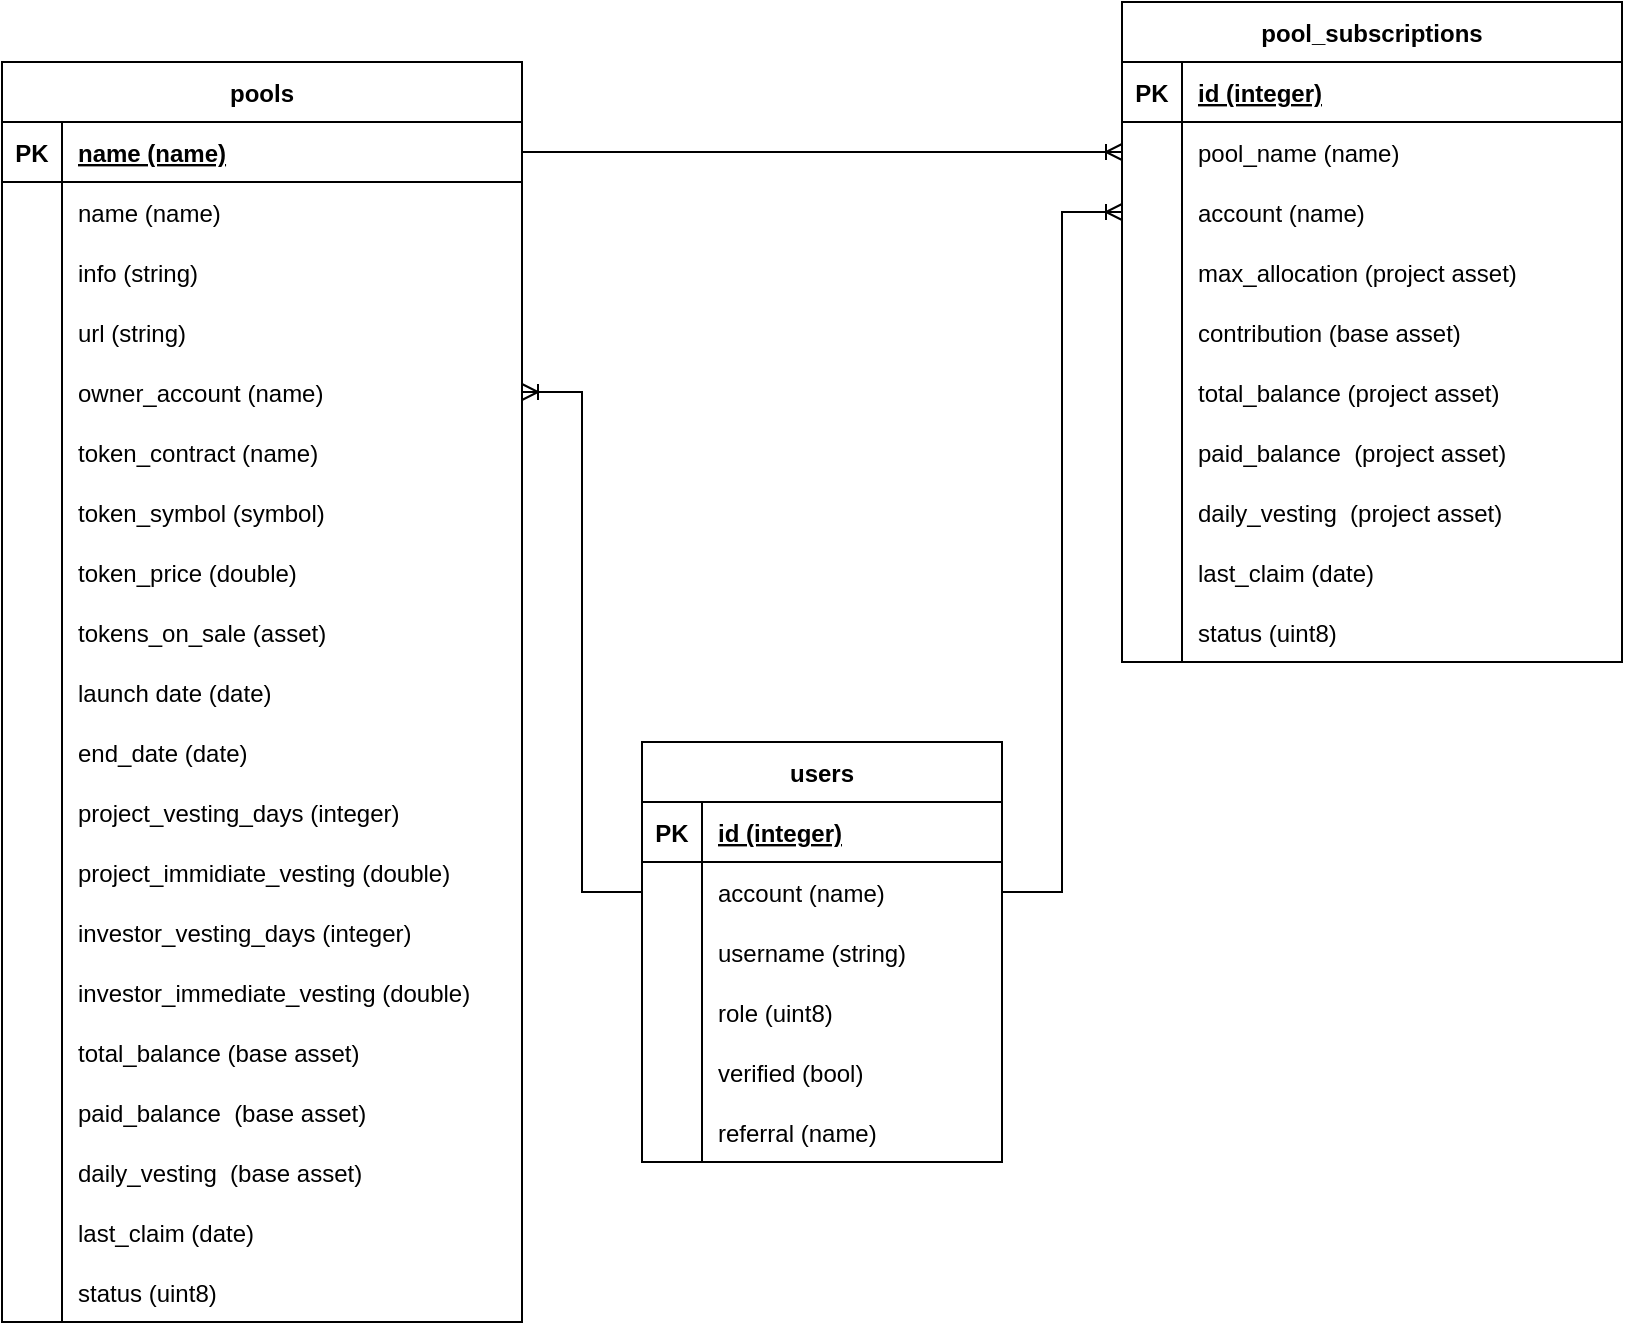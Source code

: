 <mxfile version="16.5.1" type="device" pages="2"><diagram id="4JvLMfYBj6EK_X56JAOy" name="Page-1"><mxGraphModel dx="1106" dy="822" grid="1" gridSize="10" guides="1" tooltips="1" connect="1" arrows="1" fold="1" page="1" pageScale="1" pageWidth="850" pageHeight="1100" math="0" shadow="0"><root><mxCell id="0"/><mxCell id="1" parent="0"/><mxCell id="4SvIs6GXkJcgNR5XLopr-1" value="pools" style="shape=table;startSize=30;container=1;collapsible=1;childLayout=tableLayout;fixedRows=1;rowLines=0;fontStyle=1;align=center;resizeLast=1;" parent="1" vertex="1"><mxGeometry x="70" y="150" width="260" height="630" as="geometry"/></mxCell><mxCell id="4SvIs6GXkJcgNR5XLopr-2" value="" style="shape=partialRectangle;collapsible=0;dropTarget=0;pointerEvents=0;fillColor=none;top=0;left=0;bottom=1;right=0;points=[[0,0.5],[1,0.5]];portConstraint=eastwest;" parent="4SvIs6GXkJcgNR5XLopr-1" vertex="1"><mxGeometry y="30" width="260" height="30" as="geometry"/></mxCell><mxCell id="4SvIs6GXkJcgNR5XLopr-3" value="PK" style="shape=partialRectangle;connectable=0;fillColor=none;top=0;left=0;bottom=0;right=0;fontStyle=1;overflow=hidden;" parent="4SvIs6GXkJcgNR5XLopr-2" vertex="1"><mxGeometry width="30" height="30" as="geometry"><mxRectangle width="30" height="30" as="alternateBounds"/></mxGeometry></mxCell><mxCell id="4SvIs6GXkJcgNR5XLopr-4" value="name (name)" style="shape=partialRectangle;connectable=0;fillColor=none;top=0;left=0;bottom=0;right=0;align=left;spacingLeft=6;fontStyle=5;overflow=hidden;" parent="4SvIs6GXkJcgNR5XLopr-2" vertex="1"><mxGeometry x="30" width="230" height="30" as="geometry"><mxRectangle width="230" height="30" as="alternateBounds"/></mxGeometry></mxCell><mxCell id="4SvIs6GXkJcgNR5XLopr-5" value="" style="shape=partialRectangle;collapsible=0;dropTarget=0;pointerEvents=0;fillColor=none;top=0;left=0;bottom=0;right=0;points=[[0,0.5],[1,0.5]];portConstraint=eastwest;" parent="4SvIs6GXkJcgNR5XLopr-1" vertex="1"><mxGeometry y="60" width="260" height="30" as="geometry"/></mxCell><mxCell id="4SvIs6GXkJcgNR5XLopr-6" value="" style="shape=partialRectangle;connectable=0;fillColor=none;top=0;left=0;bottom=0;right=0;editable=1;overflow=hidden;" parent="4SvIs6GXkJcgNR5XLopr-5" vertex="1"><mxGeometry width="30" height="30" as="geometry"><mxRectangle width="30" height="30" as="alternateBounds"/></mxGeometry></mxCell><mxCell id="4SvIs6GXkJcgNR5XLopr-7" value="name (name)" style="shape=partialRectangle;connectable=0;fillColor=none;top=0;left=0;bottom=0;right=0;align=left;spacingLeft=6;overflow=hidden;" parent="4SvIs6GXkJcgNR5XLopr-5" vertex="1"><mxGeometry x="30" width="230" height="30" as="geometry"><mxRectangle width="230" height="30" as="alternateBounds"/></mxGeometry></mxCell><mxCell id="NuBgTA0lr8AL1-SPZayk-66" style="shape=partialRectangle;collapsible=0;dropTarget=0;pointerEvents=0;fillColor=none;top=0;left=0;bottom=0;right=0;points=[[0,0.5],[1,0.5]];portConstraint=eastwest;" parent="4SvIs6GXkJcgNR5XLopr-1" vertex="1"><mxGeometry y="90" width="260" height="30" as="geometry"/></mxCell><mxCell id="NuBgTA0lr8AL1-SPZayk-67" style="shape=partialRectangle;connectable=0;fillColor=none;top=0;left=0;bottom=0;right=0;editable=1;overflow=hidden;" parent="NuBgTA0lr8AL1-SPZayk-66" vertex="1"><mxGeometry width="30" height="30" as="geometry"><mxRectangle width="30" height="30" as="alternateBounds"/></mxGeometry></mxCell><mxCell id="NuBgTA0lr8AL1-SPZayk-68" value="info (string)" style="shape=partialRectangle;connectable=0;fillColor=none;top=0;left=0;bottom=0;right=0;align=left;spacingLeft=6;overflow=hidden;" parent="NuBgTA0lr8AL1-SPZayk-66" vertex="1"><mxGeometry x="30" width="230" height="30" as="geometry"><mxRectangle width="230" height="30" as="alternateBounds"/></mxGeometry></mxCell><mxCell id="NuBgTA0lr8AL1-SPZayk-69" style="shape=partialRectangle;collapsible=0;dropTarget=0;pointerEvents=0;fillColor=none;top=0;left=0;bottom=0;right=0;points=[[0,0.5],[1,0.5]];portConstraint=eastwest;" parent="4SvIs6GXkJcgNR5XLopr-1" vertex="1"><mxGeometry y="120" width="260" height="30" as="geometry"/></mxCell><mxCell id="NuBgTA0lr8AL1-SPZayk-70" style="shape=partialRectangle;connectable=0;fillColor=none;top=0;left=0;bottom=0;right=0;editable=1;overflow=hidden;" parent="NuBgTA0lr8AL1-SPZayk-69" vertex="1"><mxGeometry width="30" height="30" as="geometry"><mxRectangle width="30" height="30" as="alternateBounds"/></mxGeometry></mxCell><mxCell id="NuBgTA0lr8AL1-SPZayk-71" value="url (string)" style="shape=partialRectangle;connectable=0;fillColor=none;top=0;left=0;bottom=0;right=0;align=left;spacingLeft=6;overflow=hidden;" parent="NuBgTA0lr8AL1-SPZayk-69" vertex="1"><mxGeometry x="30" width="230" height="30" as="geometry"><mxRectangle width="230" height="30" as="alternateBounds"/></mxGeometry></mxCell><mxCell id="NVyJmd1JMAD1t8YzEhHi-1" value="" style="shape=partialRectangle;collapsible=0;dropTarget=0;pointerEvents=0;fillColor=none;top=0;left=0;bottom=0;right=0;points=[[0,0.5],[1,0.5]];portConstraint=eastwest;" parent="4SvIs6GXkJcgNR5XLopr-1" vertex="1"><mxGeometry y="150" width="260" height="30" as="geometry"/></mxCell><mxCell id="NVyJmd1JMAD1t8YzEhHi-2" value="" style="shape=partialRectangle;connectable=0;fillColor=none;top=0;left=0;bottom=0;right=0;editable=1;overflow=hidden;" parent="NVyJmd1JMAD1t8YzEhHi-1" vertex="1"><mxGeometry width="30" height="30" as="geometry"><mxRectangle width="30" height="30" as="alternateBounds"/></mxGeometry></mxCell><mxCell id="NVyJmd1JMAD1t8YzEhHi-3" value="owner_account (name)" style="shape=partialRectangle;connectable=0;fillColor=none;top=0;left=0;bottom=0;right=0;align=left;spacingLeft=6;overflow=hidden;" parent="NVyJmd1JMAD1t8YzEhHi-1" vertex="1"><mxGeometry x="30" width="230" height="30" as="geometry"><mxRectangle width="230" height="30" as="alternateBounds"/></mxGeometry></mxCell><mxCell id="4SvIs6GXkJcgNR5XLopr-8" value="" style="shape=partialRectangle;collapsible=0;dropTarget=0;pointerEvents=0;fillColor=none;top=0;left=0;bottom=0;right=0;points=[[0,0.5],[1,0.5]];portConstraint=eastwest;" parent="4SvIs6GXkJcgNR5XLopr-1" vertex="1"><mxGeometry y="180" width="260" height="30" as="geometry"/></mxCell><mxCell id="4SvIs6GXkJcgNR5XLopr-9" value="" style="shape=partialRectangle;connectable=0;fillColor=none;top=0;left=0;bottom=0;right=0;editable=1;overflow=hidden;" parent="4SvIs6GXkJcgNR5XLopr-8" vertex="1"><mxGeometry width="30" height="30" as="geometry"><mxRectangle width="30" height="30" as="alternateBounds"/></mxGeometry></mxCell><mxCell id="4SvIs6GXkJcgNR5XLopr-10" value="token_contract (name)" style="shape=partialRectangle;connectable=0;fillColor=none;top=0;left=0;bottom=0;right=0;align=left;spacingLeft=6;overflow=hidden;" parent="4SvIs6GXkJcgNR5XLopr-8" vertex="1"><mxGeometry x="30" width="230" height="30" as="geometry"><mxRectangle width="230" height="30" as="alternateBounds"/></mxGeometry></mxCell><mxCell id="4SvIs6GXkJcgNR5XLopr-11" value="" style="shape=partialRectangle;collapsible=0;dropTarget=0;pointerEvents=0;fillColor=none;top=0;left=0;bottom=0;right=0;points=[[0,0.5],[1,0.5]];portConstraint=eastwest;" parent="4SvIs6GXkJcgNR5XLopr-1" vertex="1"><mxGeometry y="210" width="260" height="30" as="geometry"/></mxCell><mxCell id="4SvIs6GXkJcgNR5XLopr-12" value="" style="shape=partialRectangle;connectable=0;fillColor=none;top=0;left=0;bottom=0;right=0;editable=1;overflow=hidden;" parent="4SvIs6GXkJcgNR5XLopr-11" vertex="1"><mxGeometry width="30" height="30" as="geometry"><mxRectangle width="30" height="30" as="alternateBounds"/></mxGeometry></mxCell><mxCell id="4SvIs6GXkJcgNR5XLopr-13" value="token_symbol (symbol)" style="shape=partialRectangle;connectable=0;fillColor=none;top=0;left=0;bottom=0;right=0;align=left;spacingLeft=6;overflow=hidden;" parent="4SvIs6GXkJcgNR5XLopr-11" vertex="1"><mxGeometry x="30" width="230" height="30" as="geometry"><mxRectangle width="230" height="30" as="alternateBounds"/></mxGeometry></mxCell><mxCell id="CLDv8lJhHWwZdqxCkD1A-59" value="" style="shape=partialRectangle;collapsible=0;dropTarget=0;pointerEvents=0;fillColor=none;top=0;left=0;bottom=0;right=0;points=[[0,0.5],[1,0.5]];portConstraint=eastwest;" parent="4SvIs6GXkJcgNR5XLopr-1" vertex="1"><mxGeometry y="240" width="260" height="30" as="geometry"/></mxCell><mxCell id="CLDv8lJhHWwZdqxCkD1A-60" value="" style="shape=partialRectangle;connectable=0;fillColor=none;top=0;left=0;bottom=0;right=0;editable=1;overflow=hidden;" parent="CLDv8lJhHWwZdqxCkD1A-59" vertex="1"><mxGeometry width="30" height="30" as="geometry"><mxRectangle width="30" height="30" as="alternateBounds"/></mxGeometry></mxCell><mxCell id="CLDv8lJhHWwZdqxCkD1A-61" value="token_price (double)" style="shape=partialRectangle;connectable=0;fillColor=none;top=0;left=0;bottom=0;right=0;align=left;spacingLeft=6;overflow=hidden;" parent="CLDv8lJhHWwZdqxCkD1A-59" vertex="1"><mxGeometry x="30" width="230" height="30" as="geometry"><mxRectangle width="230" height="30" as="alternateBounds"/></mxGeometry></mxCell><mxCell id="CLDv8lJhHWwZdqxCkD1A-62" value="" style="shape=partialRectangle;collapsible=0;dropTarget=0;pointerEvents=0;fillColor=none;top=0;left=0;bottom=0;right=0;points=[[0,0.5],[1,0.5]];portConstraint=eastwest;" parent="4SvIs6GXkJcgNR5XLopr-1" vertex="1"><mxGeometry y="270" width="260" height="30" as="geometry"/></mxCell><mxCell id="CLDv8lJhHWwZdqxCkD1A-63" value="" style="shape=partialRectangle;connectable=0;fillColor=none;top=0;left=0;bottom=0;right=0;editable=1;overflow=hidden;" parent="CLDv8lJhHWwZdqxCkD1A-62" vertex="1"><mxGeometry width="30" height="30" as="geometry"><mxRectangle width="30" height="30" as="alternateBounds"/></mxGeometry></mxCell><mxCell id="CLDv8lJhHWwZdqxCkD1A-64" value="tokens_on_sale (asset)" style="shape=partialRectangle;connectable=0;fillColor=none;top=0;left=0;bottom=0;right=0;align=left;spacingLeft=6;overflow=hidden;" parent="CLDv8lJhHWwZdqxCkD1A-62" vertex="1"><mxGeometry x="30" width="230" height="30" as="geometry"><mxRectangle width="230" height="30" as="alternateBounds"/></mxGeometry></mxCell><mxCell id="CLDv8lJhHWwZdqxCkD1A-65" value="" style="shape=partialRectangle;collapsible=0;dropTarget=0;pointerEvents=0;fillColor=none;top=0;left=0;bottom=0;right=0;points=[[0,0.5],[1,0.5]];portConstraint=eastwest;" parent="4SvIs6GXkJcgNR5XLopr-1" vertex="1"><mxGeometry y="300" width="260" height="30" as="geometry"/></mxCell><mxCell id="CLDv8lJhHWwZdqxCkD1A-66" value="" style="shape=partialRectangle;connectable=0;fillColor=none;top=0;left=0;bottom=0;right=0;editable=1;overflow=hidden;" parent="CLDv8lJhHWwZdqxCkD1A-65" vertex="1"><mxGeometry width="30" height="30" as="geometry"><mxRectangle width="30" height="30" as="alternateBounds"/></mxGeometry></mxCell><mxCell id="CLDv8lJhHWwZdqxCkD1A-67" value="launch date (date)" style="shape=partialRectangle;connectable=0;fillColor=none;top=0;left=0;bottom=0;right=0;align=left;spacingLeft=6;overflow=hidden;" parent="CLDv8lJhHWwZdqxCkD1A-65" vertex="1"><mxGeometry x="30" width="230" height="30" as="geometry"><mxRectangle width="230" height="30" as="alternateBounds"/></mxGeometry></mxCell><mxCell id="CLDv8lJhHWwZdqxCkD1A-68" value="" style="shape=partialRectangle;collapsible=0;dropTarget=0;pointerEvents=0;fillColor=none;top=0;left=0;bottom=0;right=0;points=[[0,0.5],[1,0.5]];portConstraint=eastwest;" parent="4SvIs6GXkJcgNR5XLopr-1" vertex="1"><mxGeometry y="330" width="260" height="30" as="geometry"/></mxCell><mxCell id="CLDv8lJhHWwZdqxCkD1A-69" value="" style="shape=partialRectangle;connectable=0;fillColor=none;top=0;left=0;bottom=0;right=0;editable=1;overflow=hidden;" parent="CLDv8lJhHWwZdqxCkD1A-68" vertex="1"><mxGeometry width="30" height="30" as="geometry"><mxRectangle width="30" height="30" as="alternateBounds"/></mxGeometry></mxCell><mxCell id="CLDv8lJhHWwZdqxCkD1A-70" value="end_date (date)" style="shape=partialRectangle;connectable=0;fillColor=none;top=0;left=0;bottom=0;right=0;align=left;spacingLeft=6;overflow=hidden;" parent="CLDv8lJhHWwZdqxCkD1A-68" vertex="1"><mxGeometry x="30" width="230" height="30" as="geometry"><mxRectangle width="230" height="30" as="alternateBounds"/></mxGeometry></mxCell><mxCell id="CLDv8lJhHWwZdqxCkD1A-71" value="" style="shape=partialRectangle;collapsible=0;dropTarget=0;pointerEvents=0;fillColor=none;top=0;left=0;bottom=0;right=0;points=[[0,0.5],[1,0.5]];portConstraint=eastwest;" parent="4SvIs6GXkJcgNR5XLopr-1" vertex="1"><mxGeometry y="360" width="260" height="30" as="geometry"/></mxCell><mxCell id="CLDv8lJhHWwZdqxCkD1A-72" value="" style="shape=partialRectangle;connectable=0;fillColor=none;top=0;left=0;bottom=0;right=0;editable=1;overflow=hidden;" parent="CLDv8lJhHWwZdqxCkD1A-71" vertex="1"><mxGeometry width="30" height="30" as="geometry"><mxRectangle width="30" height="30" as="alternateBounds"/></mxGeometry></mxCell><mxCell id="CLDv8lJhHWwZdqxCkD1A-73" value="project_vesting_days (integer)" style="shape=partialRectangle;connectable=0;fillColor=none;top=0;left=0;bottom=0;right=0;align=left;spacingLeft=6;overflow=hidden;" parent="CLDv8lJhHWwZdqxCkD1A-71" vertex="1"><mxGeometry x="30" width="230" height="30" as="geometry"><mxRectangle width="230" height="30" as="alternateBounds"/></mxGeometry></mxCell><mxCell id="CLDv8lJhHWwZdqxCkD1A-74" value="" style="shape=partialRectangle;collapsible=0;dropTarget=0;pointerEvents=0;fillColor=none;top=0;left=0;bottom=0;right=0;points=[[0,0.5],[1,0.5]];portConstraint=eastwest;" parent="4SvIs6GXkJcgNR5XLopr-1" vertex="1"><mxGeometry y="390" width="260" height="30" as="geometry"/></mxCell><mxCell id="CLDv8lJhHWwZdqxCkD1A-75" value="" style="shape=partialRectangle;connectable=0;fillColor=none;top=0;left=0;bottom=0;right=0;editable=1;overflow=hidden;" parent="CLDv8lJhHWwZdqxCkD1A-74" vertex="1"><mxGeometry width="30" height="30" as="geometry"><mxRectangle width="30" height="30" as="alternateBounds"/></mxGeometry></mxCell><mxCell id="CLDv8lJhHWwZdqxCkD1A-76" value="project_immidiate_vesting (double)" style="shape=partialRectangle;connectable=0;fillColor=none;top=0;left=0;bottom=0;right=0;align=left;spacingLeft=6;overflow=hidden;" parent="CLDv8lJhHWwZdqxCkD1A-74" vertex="1"><mxGeometry x="30" width="230" height="30" as="geometry"><mxRectangle width="230" height="30" as="alternateBounds"/></mxGeometry></mxCell><mxCell id="CLDv8lJhHWwZdqxCkD1A-77" value="" style="shape=partialRectangle;collapsible=0;dropTarget=0;pointerEvents=0;fillColor=none;top=0;left=0;bottom=0;right=0;points=[[0,0.5],[1,0.5]];portConstraint=eastwest;" parent="4SvIs6GXkJcgNR5XLopr-1" vertex="1"><mxGeometry y="420" width="260" height="30" as="geometry"/></mxCell><mxCell id="CLDv8lJhHWwZdqxCkD1A-78" value="" style="shape=partialRectangle;connectable=0;fillColor=none;top=0;left=0;bottom=0;right=0;editable=1;overflow=hidden;" parent="CLDv8lJhHWwZdqxCkD1A-77" vertex="1"><mxGeometry width="30" height="30" as="geometry"><mxRectangle width="30" height="30" as="alternateBounds"/></mxGeometry></mxCell><mxCell id="CLDv8lJhHWwZdqxCkD1A-79" value="investor_vesting_days (integer)" style="shape=partialRectangle;connectable=0;fillColor=none;top=0;left=0;bottom=0;right=0;align=left;spacingLeft=6;overflow=hidden;" parent="CLDv8lJhHWwZdqxCkD1A-77" vertex="1"><mxGeometry x="30" width="230" height="30" as="geometry"><mxRectangle width="230" height="30" as="alternateBounds"/></mxGeometry></mxCell><mxCell id="CLDv8lJhHWwZdqxCkD1A-80" value="" style="shape=partialRectangle;collapsible=0;dropTarget=0;pointerEvents=0;fillColor=none;top=0;left=0;bottom=0;right=0;points=[[0,0.5],[1,0.5]];portConstraint=eastwest;" parent="4SvIs6GXkJcgNR5XLopr-1" vertex="1"><mxGeometry y="450" width="260" height="30" as="geometry"/></mxCell><mxCell id="CLDv8lJhHWwZdqxCkD1A-81" value="" style="shape=partialRectangle;connectable=0;fillColor=none;top=0;left=0;bottom=0;right=0;editable=1;overflow=hidden;" parent="CLDv8lJhHWwZdqxCkD1A-80" vertex="1"><mxGeometry width="30" height="30" as="geometry"><mxRectangle width="30" height="30" as="alternateBounds"/></mxGeometry></mxCell><mxCell id="CLDv8lJhHWwZdqxCkD1A-82" value="investor_immediate_vesting (double)" style="shape=partialRectangle;connectable=0;fillColor=none;top=0;left=0;bottom=0;right=0;align=left;spacingLeft=6;overflow=hidden;" parent="CLDv8lJhHWwZdqxCkD1A-80" vertex="1"><mxGeometry x="30" width="230" height="30" as="geometry"><mxRectangle width="230" height="30" as="alternateBounds"/></mxGeometry></mxCell><mxCell id="iHzRYNkxnBW7eMjbED7Q-14" style="shape=partialRectangle;collapsible=0;dropTarget=0;pointerEvents=0;fillColor=none;top=0;left=0;bottom=0;right=0;points=[[0,0.5],[1,0.5]];portConstraint=eastwest;" parent="4SvIs6GXkJcgNR5XLopr-1" vertex="1"><mxGeometry y="480" width="260" height="30" as="geometry"/></mxCell><mxCell id="iHzRYNkxnBW7eMjbED7Q-15" style="shape=partialRectangle;connectable=0;fillColor=none;top=0;left=0;bottom=0;right=0;editable=1;overflow=hidden;" parent="iHzRYNkxnBW7eMjbED7Q-14" vertex="1"><mxGeometry width="30" height="30" as="geometry"><mxRectangle width="30" height="30" as="alternateBounds"/></mxGeometry></mxCell><mxCell id="iHzRYNkxnBW7eMjbED7Q-16" value="total_balance (base asset)" style="shape=partialRectangle;connectable=0;fillColor=none;top=0;left=0;bottom=0;right=0;align=left;spacingLeft=6;overflow=hidden;" parent="iHzRYNkxnBW7eMjbED7Q-14" vertex="1"><mxGeometry x="30" width="230" height="30" as="geometry"><mxRectangle width="230" height="30" as="alternateBounds"/></mxGeometry></mxCell><mxCell id="iHzRYNkxnBW7eMjbED7Q-11" style="shape=partialRectangle;collapsible=0;dropTarget=0;pointerEvents=0;fillColor=none;top=0;left=0;bottom=0;right=0;points=[[0,0.5],[1,0.5]];portConstraint=eastwest;" parent="4SvIs6GXkJcgNR5XLopr-1" vertex="1"><mxGeometry y="510" width="260" height="30" as="geometry"/></mxCell><mxCell id="iHzRYNkxnBW7eMjbED7Q-12" style="shape=partialRectangle;connectable=0;fillColor=none;top=0;left=0;bottom=0;right=0;editable=1;overflow=hidden;" parent="iHzRYNkxnBW7eMjbED7Q-11" vertex="1"><mxGeometry width="30" height="30" as="geometry"><mxRectangle width="30" height="30" as="alternateBounds"/></mxGeometry></mxCell><mxCell id="iHzRYNkxnBW7eMjbED7Q-13" value="paid_balance  (base asset)" style="shape=partialRectangle;connectable=0;fillColor=none;top=0;left=0;bottom=0;right=0;align=left;spacingLeft=6;overflow=hidden;" parent="iHzRYNkxnBW7eMjbED7Q-11" vertex="1"><mxGeometry x="30" width="230" height="30" as="geometry"><mxRectangle width="230" height="30" as="alternateBounds"/></mxGeometry></mxCell><mxCell id="iHzRYNkxnBW7eMjbED7Q-8" style="shape=partialRectangle;collapsible=0;dropTarget=0;pointerEvents=0;fillColor=none;top=0;left=0;bottom=0;right=0;points=[[0,0.5],[1,0.5]];portConstraint=eastwest;" parent="4SvIs6GXkJcgNR5XLopr-1" vertex="1"><mxGeometry y="540" width="260" height="30" as="geometry"/></mxCell><mxCell id="iHzRYNkxnBW7eMjbED7Q-9" style="shape=partialRectangle;connectable=0;fillColor=none;top=0;left=0;bottom=0;right=0;editable=1;overflow=hidden;" parent="iHzRYNkxnBW7eMjbED7Q-8" vertex="1"><mxGeometry width="30" height="30" as="geometry"><mxRectangle width="30" height="30" as="alternateBounds"/></mxGeometry></mxCell><mxCell id="iHzRYNkxnBW7eMjbED7Q-10" value="daily_vesting  (base asset)" style="shape=partialRectangle;connectable=0;fillColor=none;top=0;left=0;bottom=0;right=0;align=left;spacingLeft=6;overflow=hidden;" parent="iHzRYNkxnBW7eMjbED7Q-8" vertex="1"><mxGeometry x="30" width="230" height="30" as="geometry"><mxRectangle width="230" height="30" as="alternateBounds"/></mxGeometry></mxCell><mxCell id="OPtJlE38ukBqdWYs0Wmp-1" style="shape=partialRectangle;collapsible=0;dropTarget=0;pointerEvents=0;fillColor=none;top=0;left=0;bottom=0;right=0;points=[[0,0.5],[1,0.5]];portConstraint=eastwest;" vertex="1" parent="4SvIs6GXkJcgNR5XLopr-1"><mxGeometry y="570" width="260" height="30" as="geometry"/></mxCell><mxCell id="OPtJlE38ukBqdWYs0Wmp-2" style="shape=partialRectangle;connectable=0;fillColor=none;top=0;left=0;bottom=0;right=0;editable=1;overflow=hidden;" vertex="1" parent="OPtJlE38ukBqdWYs0Wmp-1"><mxGeometry width="30" height="30" as="geometry"><mxRectangle width="30" height="30" as="alternateBounds"/></mxGeometry></mxCell><mxCell id="OPtJlE38ukBqdWYs0Wmp-3" value="last_claim (date)" style="shape=partialRectangle;connectable=0;fillColor=none;top=0;left=0;bottom=0;right=0;align=left;spacingLeft=6;overflow=hidden;" vertex="1" parent="OPtJlE38ukBqdWYs0Wmp-1"><mxGeometry x="30" width="230" height="30" as="geometry"><mxRectangle width="230" height="30" as="alternateBounds"/></mxGeometry></mxCell><mxCell id="CLDv8lJhHWwZdqxCkD1A-83" value="" style="shape=partialRectangle;collapsible=0;dropTarget=0;pointerEvents=0;fillColor=none;top=0;left=0;bottom=0;right=0;points=[[0,0.5],[1,0.5]];portConstraint=eastwest;" parent="4SvIs6GXkJcgNR5XLopr-1" vertex="1"><mxGeometry y="600" width="260" height="30" as="geometry"/></mxCell><mxCell id="CLDv8lJhHWwZdqxCkD1A-84" value="" style="shape=partialRectangle;connectable=0;fillColor=none;top=0;left=0;bottom=0;right=0;editable=1;overflow=hidden;" parent="CLDv8lJhHWwZdqxCkD1A-83" vertex="1"><mxGeometry width="30" height="30" as="geometry"><mxRectangle width="30" height="30" as="alternateBounds"/></mxGeometry></mxCell><mxCell id="CLDv8lJhHWwZdqxCkD1A-85" value="status (uint8)" style="shape=partialRectangle;connectable=0;fillColor=none;top=0;left=0;bottom=0;right=0;align=left;spacingLeft=6;overflow=hidden;" parent="CLDv8lJhHWwZdqxCkD1A-83" vertex="1"><mxGeometry x="30" width="230" height="30" as="geometry"><mxRectangle width="230" height="30" as="alternateBounds"/></mxGeometry></mxCell><mxCell id="4SvIs6GXkJcgNR5XLopr-14" value="pool_subscriptions" style="shape=table;startSize=30;container=1;collapsible=1;childLayout=tableLayout;fixedRows=1;rowLines=0;fontStyle=1;align=center;resizeLast=1;" parent="1" vertex="1"><mxGeometry x="630" y="120" width="250" height="330" as="geometry"/></mxCell><mxCell id="4SvIs6GXkJcgNR5XLopr-15" value="" style="shape=partialRectangle;collapsible=0;dropTarget=0;pointerEvents=0;fillColor=none;top=0;left=0;bottom=1;right=0;points=[[0,0.5],[1,0.5]];portConstraint=eastwest;" parent="4SvIs6GXkJcgNR5XLopr-14" vertex="1"><mxGeometry y="30" width="250" height="30" as="geometry"/></mxCell><mxCell id="4SvIs6GXkJcgNR5XLopr-16" value="PK" style="shape=partialRectangle;connectable=0;fillColor=none;top=0;left=0;bottom=0;right=0;fontStyle=1;overflow=hidden;" parent="4SvIs6GXkJcgNR5XLopr-15" vertex="1"><mxGeometry width="30" height="30" as="geometry"><mxRectangle width="30" height="30" as="alternateBounds"/></mxGeometry></mxCell><mxCell id="4SvIs6GXkJcgNR5XLopr-17" value="id (integer)" style="shape=partialRectangle;connectable=0;fillColor=none;top=0;left=0;bottom=0;right=0;align=left;spacingLeft=6;fontStyle=5;overflow=hidden;" parent="4SvIs6GXkJcgNR5XLopr-15" vertex="1"><mxGeometry x="30" width="220" height="30" as="geometry"><mxRectangle width="220" height="30" as="alternateBounds"/></mxGeometry></mxCell><mxCell id="4SvIs6GXkJcgNR5XLopr-18" value="" style="shape=partialRectangle;collapsible=0;dropTarget=0;pointerEvents=0;fillColor=none;top=0;left=0;bottom=0;right=0;points=[[0,0.5],[1,0.5]];portConstraint=eastwest;" parent="4SvIs6GXkJcgNR5XLopr-14" vertex="1"><mxGeometry y="60" width="250" height="30" as="geometry"/></mxCell><mxCell id="4SvIs6GXkJcgNR5XLopr-19" value="" style="shape=partialRectangle;connectable=0;fillColor=none;top=0;left=0;bottom=0;right=0;editable=1;overflow=hidden;" parent="4SvIs6GXkJcgNR5XLopr-18" vertex="1"><mxGeometry width="30" height="30" as="geometry"><mxRectangle width="30" height="30" as="alternateBounds"/></mxGeometry></mxCell><mxCell id="4SvIs6GXkJcgNR5XLopr-20" value="pool_name (name)" style="shape=partialRectangle;connectable=0;fillColor=none;top=0;left=0;bottom=0;right=0;align=left;spacingLeft=6;overflow=hidden;" parent="4SvIs6GXkJcgNR5XLopr-18" vertex="1"><mxGeometry x="30" width="220" height="30" as="geometry"><mxRectangle width="220" height="30" as="alternateBounds"/></mxGeometry></mxCell><mxCell id="4SvIs6GXkJcgNR5XLopr-21" value="" style="shape=partialRectangle;collapsible=0;dropTarget=0;pointerEvents=0;fillColor=none;top=0;left=0;bottom=0;right=0;points=[[0,0.5],[1,0.5]];portConstraint=eastwest;" parent="4SvIs6GXkJcgNR5XLopr-14" vertex="1"><mxGeometry y="90" width="250" height="30" as="geometry"/></mxCell><mxCell id="4SvIs6GXkJcgNR5XLopr-22" value="" style="shape=partialRectangle;connectable=0;fillColor=none;top=0;left=0;bottom=0;right=0;editable=1;overflow=hidden;" parent="4SvIs6GXkJcgNR5XLopr-21" vertex="1"><mxGeometry width="30" height="30" as="geometry"><mxRectangle width="30" height="30" as="alternateBounds"/></mxGeometry></mxCell><mxCell id="4SvIs6GXkJcgNR5XLopr-23" value="account (name)" style="shape=partialRectangle;connectable=0;fillColor=none;top=0;left=0;bottom=0;right=0;align=left;spacingLeft=6;overflow=hidden;" parent="4SvIs6GXkJcgNR5XLopr-21" vertex="1"><mxGeometry x="30" width="220" height="30" as="geometry"><mxRectangle width="220" height="30" as="alternateBounds"/></mxGeometry></mxCell><mxCell id="CLDv8lJhHWwZdqxCkD1A-10" value="" style="shape=partialRectangle;collapsible=0;dropTarget=0;pointerEvents=0;fillColor=none;top=0;left=0;bottom=0;right=0;points=[[0,0.5],[1,0.5]];portConstraint=eastwest;" parent="4SvIs6GXkJcgNR5XLopr-14" vertex="1"><mxGeometry y="120" width="250" height="30" as="geometry"/></mxCell><mxCell id="CLDv8lJhHWwZdqxCkD1A-11" value="" style="shape=partialRectangle;connectable=0;fillColor=none;top=0;left=0;bottom=0;right=0;editable=1;overflow=hidden;" parent="CLDv8lJhHWwZdqxCkD1A-10" vertex="1"><mxGeometry width="30" height="30" as="geometry"><mxRectangle width="30" height="30" as="alternateBounds"/></mxGeometry></mxCell><mxCell id="CLDv8lJhHWwZdqxCkD1A-12" value="max_allocation (project asset)" style="shape=partialRectangle;connectable=0;fillColor=none;top=0;left=0;bottom=0;right=0;align=left;spacingLeft=6;overflow=hidden;" parent="CLDv8lJhHWwZdqxCkD1A-10" vertex="1"><mxGeometry x="30" width="220" height="30" as="geometry"><mxRectangle width="220" height="30" as="alternateBounds"/></mxGeometry></mxCell><mxCell id="CLDv8lJhHWwZdqxCkD1A-13" value="" style="shape=partialRectangle;collapsible=0;dropTarget=0;pointerEvents=0;fillColor=none;top=0;left=0;bottom=0;right=0;points=[[0,0.5],[1,0.5]];portConstraint=eastwest;" parent="4SvIs6GXkJcgNR5XLopr-14" vertex="1"><mxGeometry y="150" width="250" height="30" as="geometry"/></mxCell><mxCell id="CLDv8lJhHWwZdqxCkD1A-14" value="" style="shape=partialRectangle;connectable=0;fillColor=none;top=0;left=0;bottom=0;right=0;editable=1;overflow=hidden;" parent="CLDv8lJhHWwZdqxCkD1A-13" vertex="1"><mxGeometry width="30" height="30" as="geometry"><mxRectangle width="30" height="30" as="alternateBounds"/></mxGeometry></mxCell><mxCell id="CLDv8lJhHWwZdqxCkD1A-15" value="contribution (base asset)" style="shape=partialRectangle;connectable=0;fillColor=none;top=0;left=0;bottom=0;right=0;align=left;spacingLeft=6;overflow=hidden;" parent="CLDv8lJhHWwZdqxCkD1A-13" vertex="1"><mxGeometry x="30" width="220" height="30" as="geometry"><mxRectangle width="220" height="30" as="alternateBounds"/></mxGeometry></mxCell><mxCell id="CLDv8lJhHWwZdqxCkD1A-16" value="" style="shape=partialRectangle;collapsible=0;dropTarget=0;pointerEvents=0;fillColor=none;top=0;left=0;bottom=0;right=0;points=[[0,0.5],[1,0.5]];portConstraint=eastwest;" parent="4SvIs6GXkJcgNR5XLopr-14" vertex="1"><mxGeometry y="180" width="250" height="30" as="geometry"/></mxCell><mxCell id="CLDv8lJhHWwZdqxCkD1A-17" value="" style="shape=partialRectangle;connectable=0;fillColor=none;top=0;left=0;bottom=0;right=0;editable=1;overflow=hidden;" parent="CLDv8lJhHWwZdqxCkD1A-16" vertex="1"><mxGeometry width="30" height="30" as="geometry"><mxRectangle width="30" height="30" as="alternateBounds"/></mxGeometry></mxCell><mxCell id="CLDv8lJhHWwZdqxCkD1A-18" value="total_balance (project asset)" style="shape=partialRectangle;connectable=0;fillColor=none;top=0;left=0;bottom=0;right=0;align=left;spacingLeft=6;overflow=hidden;" parent="CLDv8lJhHWwZdqxCkD1A-16" vertex="1"><mxGeometry x="30" width="220" height="30" as="geometry"><mxRectangle width="220" height="30" as="alternateBounds"/></mxGeometry></mxCell><mxCell id="HIpQG-yXZAkqpyjOtsoE-1" value="" style="shape=partialRectangle;collapsible=0;dropTarget=0;pointerEvents=0;fillColor=none;top=0;left=0;bottom=0;right=0;points=[[0,0.5],[1,0.5]];portConstraint=eastwest;" parent="4SvIs6GXkJcgNR5XLopr-14" vertex="1"><mxGeometry y="210" width="250" height="30" as="geometry"/></mxCell><mxCell id="HIpQG-yXZAkqpyjOtsoE-2" value="" style="shape=partialRectangle;connectable=0;fillColor=none;top=0;left=0;bottom=0;right=0;editable=1;overflow=hidden;" parent="HIpQG-yXZAkqpyjOtsoE-1" vertex="1"><mxGeometry width="30" height="30" as="geometry"><mxRectangle width="30" height="30" as="alternateBounds"/></mxGeometry></mxCell><mxCell id="HIpQG-yXZAkqpyjOtsoE-3" value="paid_balance  (project asset)" style="shape=partialRectangle;connectable=0;fillColor=none;top=0;left=0;bottom=0;right=0;align=left;spacingLeft=6;overflow=hidden;" parent="HIpQG-yXZAkqpyjOtsoE-1" vertex="1"><mxGeometry x="30" width="220" height="30" as="geometry"><mxRectangle width="220" height="30" as="alternateBounds"/></mxGeometry></mxCell><mxCell id="iHzRYNkxnBW7eMjbED7Q-1" value="" style="shape=partialRectangle;collapsible=0;dropTarget=0;pointerEvents=0;fillColor=none;top=0;left=0;bottom=0;right=0;points=[[0,0.5],[1,0.5]];portConstraint=eastwest;" parent="4SvIs6GXkJcgNR5XLopr-14" vertex="1"><mxGeometry y="240" width="250" height="30" as="geometry"/></mxCell><mxCell id="iHzRYNkxnBW7eMjbED7Q-2" value="" style="shape=partialRectangle;connectable=0;fillColor=none;top=0;left=0;bottom=0;right=0;editable=1;overflow=hidden;" parent="iHzRYNkxnBW7eMjbED7Q-1" vertex="1"><mxGeometry width="30" height="30" as="geometry"><mxRectangle width="30" height="30" as="alternateBounds"/></mxGeometry></mxCell><mxCell id="iHzRYNkxnBW7eMjbED7Q-3" value="daily_vesting  (project asset)" style="shape=partialRectangle;connectable=0;fillColor=none;top=0;left=0;bottom=0;right=0;align=left;spacingLeft=6;overflow=hidden;" parent="iHzRYNkxnBW7eMjbED7Q-1" vertex="1"><mxGeometry x="30" width="220" height="30" as="geometry"><mxRectangle width="220" height="30" as="alternateBounds"/></mxGeometry></mxCell><mxCell id="CLDv8lJhHWwZdqxCkD1A-25" value="" style="shape=partialRectangle;collapsible=0;dropTarget=0;pointerEvents=0;fillColor=none;top=0;left=0;bottom=0;right=0;points=[[0,0.5],[1,0.5]];portConstraint=eastwest;" parent="4SvIs6GXkJcgNR5XLopr-14" vertex="1"><mxGeometry y="270" width="250" height="30" as="geometry"/></mxCell><mxCell id="CLDv8lJhHWwZdqxCkD1A-26" value="" style="shape=partialRectangle;connectable=0;fillColor=none;top=0;left=0;bottom=0;right=0;editable=1;overflow=hidden;" parent="CLDv8lJhHWwZdqxCkD1A-25" vertex="1"><mxGeometry width="30" height="30" as="geometry"><mxRectangle width="30" height="30" as="alternateBounds"/></mxGeometry></mxCell><mxCell id="CLDv8lJhHWwZdqxCkD1A-27" value="last_claim (date)" style="shape=partialRectangle;connectable=0;fillColor=none;top=0;left=0;bottom=0;right=0;align=left;spacingLeft=6;overflow=hidden;" parent="CLDv8lJhHWwZdqxCkD1A-25" vertex="1"><mxGeometry x="30" width="220" height="30" as="geometry"><mxRectangle width="220" height="30" as="alternateBounds"/></mxGeometry></mxCell><mxCell id="CLDv8lJhHWwZdqxCkD1A-22" value="" style="shape=partialRectangle;collapsible=0;dropTarget=0;pointerEvents=0;fillColor=none;top=0;left=0;bottom=0;right=0;points=[[0,0.5],[1,0.5]];portConstraint=eastwest;" parent="4SvIs6GXkJcgNR5XLopr-14" vertex="1"><mxGeometry y="300" width="250" height="30" as="geometry"/></mxCell><mxCell id="CLDv8lJhHWwZdqxCkD1A-23" value="" style="shape=partialRectangle;connectable=0;fillColor=none;top=0;left=0;bottom=0;right=0;editable=1;overflow=hidden;" parent="CLDv8lJhHWwZdqxCkD1A-22" vertex="1"><mxGeometry width="30" height="30" as="geometry"><mxRectangle width="30" height="30" as="alternateBounds"/></mxGeometry></mxCell><mxCell id="CLDv8lJhHWwZdqxCkD1A-24" value="status (uint8)" style="shape=partialRectangle;connectable=0;fillColor=none;top=0;left=0;bottom=0;right=0;align=left;spacingLeft=6;overflow=hidden;" parent="CLDv8lJhHWwZdqxCkD1A-22" vertex="1"><mxGeometry x="30" width="220" height="30" as="geometry"><mxRectangle width="220" height="30" as="alternateBounds"/></mxGeometry></mxCell><mxCell id="4SvIs6GXkJcgNR5XLopr-55" value="" style="edgeStyle=entityRelationEdgeStyle;fontSize=12;html=1;endArrow=ERoneToMany;rounded=0;exitX=1;exitY=0.5;exitDx=0;exitDy=0;entryX=0;entryY=0.5;entryDx=0;entryDy=0;" parent="1" source="4SvIs6GXkJcgNR5XLopr-2" target="4SvIs6GXkJcgNR5XLopr-18" edge="1"><mxGeometry width="100" height="100" relative="1" as="geometry"><mxPoint x="650" y="420" as="sourcePoint"/><mxPoint x="750" y="320" as="targetPoint"/></mxGeometry></mxCell><mxCell id="CLDv8lJhHWwZdqxCkD1A-28" value="users" style="shape=table;startSize=30;container=1;collapsible=1;childLayout=tableLayout;fixedRows=1;rowLines=0;fontStyle=1;align=center;resizeLast=1;" parent="1" vertex="1"><mxGeometry x="390" y="490" width="180" height="210" as="geometry"/></mxCell><mxCell id="CLDv8lJhHWwZdqxCkD1A-29" value="" style="shape=partialRectangle;collapsible=0;dropTarget=0;pointerEvents=0;fillColor=none;top=0;left=0;bottom=1;right=0;points=[[0,0.5],[1,0.5]];portConstraint=eastwest;" parent="CLDv8lJhHWwZdqxCkD1A-28" vertex="1"><mxGeometry y="30" width="180" height="30" as="geometry"/></mxCell><mxCell id="CLDv8lJhHWwZdqxCkD1A-30" value="PK" style="shape=partialRectangle;connectable=0;fillColor=none;top=0;left=0;bottom=0;right=0;fontStyle=1;overflow=hidden;" parent="CLDv8lJhHWwZdqxCkD1A-29" vertex="1"><mxGeometry width="30" height="30" as="geometry"><mxRectangle width="30" height="30" as="alternateBounds"/></mxGeometry></mxCell><mxCell id="CLDv8lJhHWwZdqxCkD1A-31" value="id (integer)" style="shape=partialRectangle;connectable=0;fillColor=none;top=0;left=0;bottom=0;right=0;align=left;spacingLeft=6;fontStyle=5;overflow=hidden;" parent="CLDv8lJhHWwZdqxCkD1A-29" vertex="1"><mxGeometry x="30" width="150" height="30" as="geometry"><mxRectangle width="150" height="30" as="alternateBounds"/></mxGeometry></mxCell><mxCell id="CLDv8lJhHWwZdqxCkD1A-32" value="" style="shape=partialRectangle;collapsible=0;dropTarget=0;pointerEvents=0;fillColor=none;top=0;left=0;bottom=0;right=0;points=[[0,0.5],[1,0.5]];portConstraint=eastwest;" parent="CLDv8lJhHWwZdqxCkD1A-28" vertex="1"><mxGeometry y="60" width="180" height="30" as="geometry"/></mxCell><mxCell id="CLDv8lJhHWwZdqxCkD1A-33" value="" style="shape=partialRectangle;connectable=0;fillColor=none;top=0;left=0;bottom=0;right=0;editable=1;overflow=hidden;" parent="CLDv8lJhHWwZdqxCkD1A-32" vertex="1"><mxGeometry width="30" height="30" as="geometry"><mxRectangle width="30" height="30" as="alternateBounds"/></mxGeometry></mxCell><mxCell id="CLDv8lJhHWwZdqxCkD1A-34" value="account (name)" style="shape=partialRectangle;connectable=0;fillColor=none;top=0;left=0;bottom=0;right=0;align=left;spacingLeft=6;overflow=hidden;" parent="CLDv8lJhHWwZdqxCkD1A-32" vertex="1"><mxGeometry x="30" width="150" height="30" as="geometry"><mxRectangle width="150" height="30" as="alternateBounds"/></mxGeometry></mxCell><mxCell id="NuBgTA0lr8AL1-SPZayk-7" value="" style="shape=partialRectangle;collapsible=0;dropTarget=0;pointerEvents=0;fillColor=none;top=0;left=0;bottom=0;right=0;points=[[0,0.5],[1,0.5]];portConstraint=eastwest;" parent="CLDv8lJhHWwZdqxCkD1A-28" vertex="1"><mxGeometry y="90" width="180" height="30" as="geometry"/></mxCell><mxCell id="NuBgTA0lr8AL1-SPZayk-8" value="" style="shape=partialRectangle;connectable=0;fillColor=none;top=0;left=0;bottom=0;right=0;editable=1;overflow=hidden;" parent="NuBgTA0lr8AL1-SPZayk-7" vertex="1"><mxGeometry width="30" height="30" as="geometry"><mxRectangle width="30" height="30" as="alternateBounds"/></mxGeometry></mxCell><mxCell id="NuBgTA0lr8AL1-SPZayk-9" value="username (string)" style="shape=partialRectangle;connectable=0;fillColor=none;top=0;left=0;bottom=0;right=0;align=left;spacingLeft=6;overflow=hidden;" parent="NuBgTA0lr8AL1-SPZayk-7" vertex="1"><mxGeometry x="30" width="150" height="30" as="geometry"><mxRectangle width="150" height="30" as="alternateBounds"/></mxGeometry></mxCell><mxCell id="CLDv8lJhHWwZdqxCkD1A-35" value="" style="shape=partialRectangle;collapsible=0;dropTarget=0;pointerEvents=0;fillColor=none;top=0;left=0;bottom=0;right=0;points=[[0,0.5],[1,0.5]];portConstraint=eastwest;" parent="CLDv8lJhHWwZdqxCkD1A-28" vertex="1"><mxGeometry y="120" width="180" height="30" as="geometry"/></mxCell><mxCell id="CLDv8lJhHWwZdqxCkD1A-36" value="" style="shape=partialRectangle;connectable=0;fillColor=none;top=0;left=0;bottom=0;right=0;editable=1;overflow=hidden;" parent="CLDv8lJhHWwZdqxCkD1A-35" vertex="1"><mxGeometry width="30" height="30" as="geometry"><mxRectangle width="30" height="30" as="alternateBounds"/></mxGeometry></mxCell><mxCell id="CLDv8lJhHWwZdqxCkD1A-37" value="role (uint8)" style="shape=partialRectangle;connectable=0;fillColor=none;top=0;left=0;bottom=0;right=0;align=left;spacingLeft=6;overflow=hidden;" parent="CLDv8lJhHWwZdqxCkD1A-35" vertex="1"><mxGeometry x="30" width="150" height="30" as="geometry"><mxRectangle width="150" height="30" as="alternateBounds"/></mxGeometry></mxCell><mxCell id="CLDv8lJhHWwZdqxCkD1A-38" value="" style="shape=partialRectangle;collapsible=0;dropTarget=0;pointerEvents=0;fillColor=none;top=0;left=0;bottom=0;right=0;points=[[0,0.5],[1,0.5]];portConstraint=eastwest;" parent="CLDv8lJhHWwZdqxCkD1A-28" vertex="1"><mxGeometry y="150" width="180" height="30" as="geometry"/></mxCell><mxCell id="CLDv8lJhHWwZdqxCkD1A-39" value="" style="shape=partialRectangle;connectable=0;fillColor=none;top=0;left=0;bottom=0;right=0;editable=1;overflow=hidden;" parent="CLDv8lJhHWwZdqxCkD1A-38" vertex="1"><mxGeometry width="30" height="30" as="geometry"><mxRectangle width="30" height="30" as="alternateBounds"/></mxGeometry></mxCell><mxCell id="CLDv8lJhHWwZdqxCkD1A-40" value="verified (bool)" style="shape=partialRectangle;connectable=0;fillColor=none;top=0;left=0;bottom=0;right=0;align=left;spacingLeft=6;overflow=hidden;" parent="CLDv8lJhHWwZdqxCkD1A-38" vertex="1"><mxGeometry x="30" width="150" height="30" as="geometry"><mxRectangle width="150" height="30" as="alternateBounds"/></mxGeometry></mxCell><mxCell id="CLDv8lJhHWwZdqxCkD1A-41" value="" style="shape=partialRectangle;collapsible=0;dropTarget=0;pointerEvents=0;fillColor=none;top=0;left=0;bottom=0;right=0;points=[[0,0.5],[1,0.5]];portConstraint=eastwest;" parent="CLDv8lJhHWwZdqxCkD1A-28" vertex="1"><mxGeometry y="180" width="180" height="30" as="geometry"/></mxCell><mxCell id="CLDv8lJhHWwZdqxCkD1A-42" value="" style="shape=partialRectangle;connectable=0;fillColor=none;top=0;left=0;bottom=0;right=0;editable=1;overflow=hidden;" parent="CLDv8lJhHWwZdqxCkD1A-41" vertex="1"><mxGeometry width="30" height="30" as="geometry"><mxRectangle width="30" height="30" as="alternateBounds"/></mxGeometry></mxCell><mxCell id="CLDv8lJhHWwZdqxCkD1A-43" value="referral (name)" style="shape=partialRectangle;connectable=0;fillColor=none;top=0;left=0;bottom=0;right=0;align=left;spacingLeft=6;overflow=hidden;" parent="CLDv8lJhHWwZdqxCkD1A-41" vertex="1"><mxGeometry x="30" width="150" height="30" as="geometry"><mxRectangle width="150" height="30" as="alternateBounds"/></mxGeometry></mxCell><mxCell id="NuBgTA0lr8AL1-SPZayk-52" value="" style="edgeStyle=entityRelationEdgeStyle;fontSize=12;html=1;endArrow=ERoneToMany;rounded=0;exitX=1;exitY=0.5;exitDx=0;exitDy=0;entryX=0;entryY=0.5;entryDx=0;entryDy=0;" parent="1" source="CLDv8lJhHWwZdqxCkD1A-32" target="4SvIs6GXkJcgNR5XLopr-21" edge="1"><mxGeometry width="100" height="100" relative="1" as="geometry"><mxPoint x="350" y="415" as="sourcePoint"/><mxPoint x="430" y="420" as="targetPoint"/></mxGeometry></mxCell><mxCell id="iHzRYNkxnBW7eMjbED7Q-76" value="" style="edgeStyle=entityRelationEdgeStyle;fontSize=12;html=1;endArrow=ERoneToMany;rounded=0;" parent="1" source="CLDv8lJhHWwZdqxCkD1A-32" target="NVyJmd1JMAD1t8YzEhHi-1" edge="1"><mxGeometry width="100" height="100" relative="1" as="geometry"><mxPoint x="350" y="170" as="sourcePoint"/><mxPoint x="20" y="505" as="targetPoint"/></mxGeometry></mxCell></root></mxGraphModel></diagram><diagram name="User Flow" id="fP6Ubcqi--YkZjk7Jkcu"><mxGraphModel dx="1298" dy="794" grid="1" gridSize="10" guides="1" tooltips="1" connect="1" arrows="1" fold="1" page="1" pageScale="1" pageWidth="850" pageHeight="1100" math="0" shadow="0"><root><mxCell id="QgWP9CG4fd6_i74Mzgzz-0"/><mxCell id="QgWP9CG4fd6_i74Mzgzz-1" parent="QgWP9CG4fd6_i74Mzgzz-0"/><mxCell id="H32B94Kv1bN9BP7u_OpG-0" value="create a pool&lt;br&gt;in DB" style="whiteSpace=wrap;html=1;aspect=fixed;" vertex="1" parent="QgWP9CG4fd6_i74Mzgzz-1"><mxGeometry x="150" y="130" width="80" height="80" as="geometry"/></mxCell><mxCell id="H32B94Kv1bN9BP7u_OpG-1" value="Actor" style="shape=umlActor;verticalLabelPosition=bottom;verticalAlign=top;html=1;outlineConnect=0;" vertex="1" parent="QgWP9CG4fd6_i74Mzgzz-1"><mxGeometry x="70" y="140" width="30" height="60" as="geometry"/></mxCell><mxCell id="H32B94Kv1bN9BP7u_OpG-2" value="approve pool?" style="rhombus;whiteSpace=wrap;html=1;" vertex="1" parent="QgWP9CG4fd6_i74Mzgzz-1"><mxGeometry x="280" y="130" width="80" height="80" as="geometry"/></mxCell><mxCell id="H32B94Kv1bN9BP7u_OpG-3" value="" style="endArrow=classic;html=1;rounded=0;" edge="1" parent="QgWP9CG4fd6_i74Mzgzz-1"><mxGeometry width="50" height="50" relative="1" as="geometry"><mxPoint x="350" y="140" as="sourcePoint"/><mxPoint x="400" y="90" as="targetPoint"/></mxGeometry></mxCell><mxCell id="H32B94Kv1bN9BP7u_OpG-4" value="smart contract deploy" style="shape=cylinder3;whiteSpace=wrap;html=1;boundedLbl=1;backgroundOutline=1;size=15;" vertex="1" parent="QgWP9CG4fd6_i74Mzgzz-1"><mxGeometry x="410" y="40" width="60" height="80" as="geometry"/></mxCell><mxCell id="H32B94Kv1bN9BP7u_OpG-5" value="" style="endArrow=classic;html=1;rounded=0;" edge="1" parent="QgWP9CG4fd6_i74Mzgzz-1"><mxGeometry width="50" height="50" relative="1" as="geometry"><mxPoint x="480" y="80" as="sourcePoint"/><mxPoint x="530" y="140" as="targetPoint"/></mxGeometry></mxCell><mxCell id="H32B94Kv1bN9BP7u_OpG-6" value="token create" style="edgeLabel;html=1;align=center;verticalAlign=middle;resizable=0;points=[];" vertex="1" connectable="0" parent="H32B94Kv1bN9BP7u_OpG-5"><mxGeometry x="-0.062" y="3" relative="1" as="geometry"><mxPoint y="-1" as="offset"/></mxGeometry></mxCell><mxCell id="H32B94Kv1bN9BP7u_OpG-7" value="enable pool" style="rhombus;whiteSpace=wrap;html=1;" vertex="1" parent="QgWP9CG4fd6_i74Mzgzz-1"><mxGeometry x="530" y="130" width="80" height="80" as="geometry"/></mxCell><mxCell id="H32B94Kv1bN9BP7u_OpG-8" value="Actor" style="shape=umlActor;verticalLabelPosition=bottom;verticalAlign=top;html=1;outlineConnect=0;" vertex="1" parent="QgWP9CG4fd6_i74Mzgzz-1"><mxGeometry x="70" y="310" width="30" height="60" as="geometry"/></mxCell><mxCell id="H32B94Kv1bN9BP7u_OpG-9" value="claim proceeds" style="whiteSpace=wrap;html=1;aspect=fixed;" vertex="1" parent="QgWP9CG4fd6_i74Mzgzz-1"><mxGeometry x="150" y="300" width="80" height="80" as="geometry"/></mxCell><mxCell id="H32B94Kv1bN9BP7u_OpG-10" value="vesting&lt;br&gt;check" style="rhombus;whiteSpace=wrap;html=1;" vertex="1" parent="QgWP9CG4fd6_i74Mzgzz-1"><mxGeometry x="280" y="300" width="80" height="80" as="geometry"/></mxCell><mxCell id="H32B94Kv1bN9BP7u_OpG-11" value="" style="rhombus;whiteSpace=wrap;html=1;" vertex="1" parent="QgWP9CG4fd6_i74Mzgzz-1"><mxGeometry x="425" y="300" width="80" height="80" as="geometry"/></mxCell></root></mxGraphModel></diagram></mxfile>